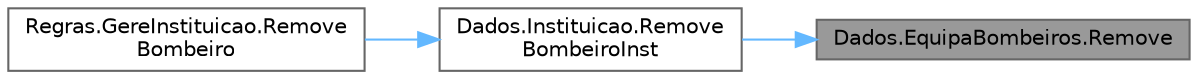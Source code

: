 digraph "Dados.EquipaBombeiros.Remove"
{
 // LATEX_PDF_SIZE
  bgcolor="transparent";
  edge [fontname=Helvetica,fontsize=10,labelfontname=Helvetica,labelfontsize=10];
  node [fontname=Helvetica,fontsize=10,shape=box,height=0.2,width=0.4];
  rankdir="RL";
  Node1 [id="Node000001",label="Dados.EquipaBombeiros.Remove",height=0.2,width=0.4,color="gray40", fillcolor="grey60", style="filled", fontcolor="black",tooltip="Funcao que remove um determinado bombeiro da equipa de bombeiros."];
  Node1 -> Node2 [id="edge1_Node000001_Node000002",dir="back",color="steelblue1",style="solid",tooltip=" "];
  Node2 [id="Node000002",label="Dados.Instituicao.Remove\lBombeiroInst",height=0.2,width=0.4,color="grey40", fillcolor="white", style="filled",URL="$class_dados_1_1_instituicao.html#a8475f7f0d4657de1b67d99bf09ed7fe6",tooltip="Funcao que remove um determinado bombeiro na lista da equipa de bombeiros da instituicao."];
  Node2 -> Node3 [id="edge2_Node000002_Node000003",dir="back",color="steelblue1",style="solid",tooltip=" "];
  Node3 [id="Node000003",label="Regras.GereInstituicao.Remove\lBombeiro",height=0.2,width=0.4,color="grey40", fillcolor="white", style="filled",URL="$class_regras_1_1_gere_instituicao.html#aeeb676172558dcd56aee94ff447af934",tooltip="Funcao que remove um bombeiro da instituicao."];
}
